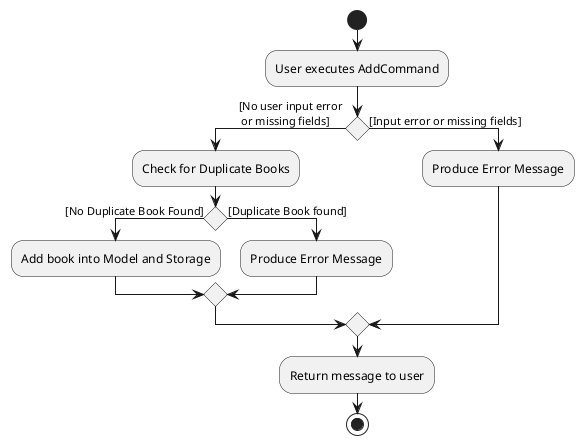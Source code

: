 @startuml
start
:User executes AddCommand;

if() then ([No user input error \n or missing fields])
    :Check for Duplicate Books;
    if() then ([No Duplicate Book Found])
        :Add book into Model and Storage;
    else ([Duplicate Book found])
        :Produce Error Message;
    endif
else ([Input error or missing fields])
    :Produce Error Message;
endif
:Return message to user;
stop
@enduml
